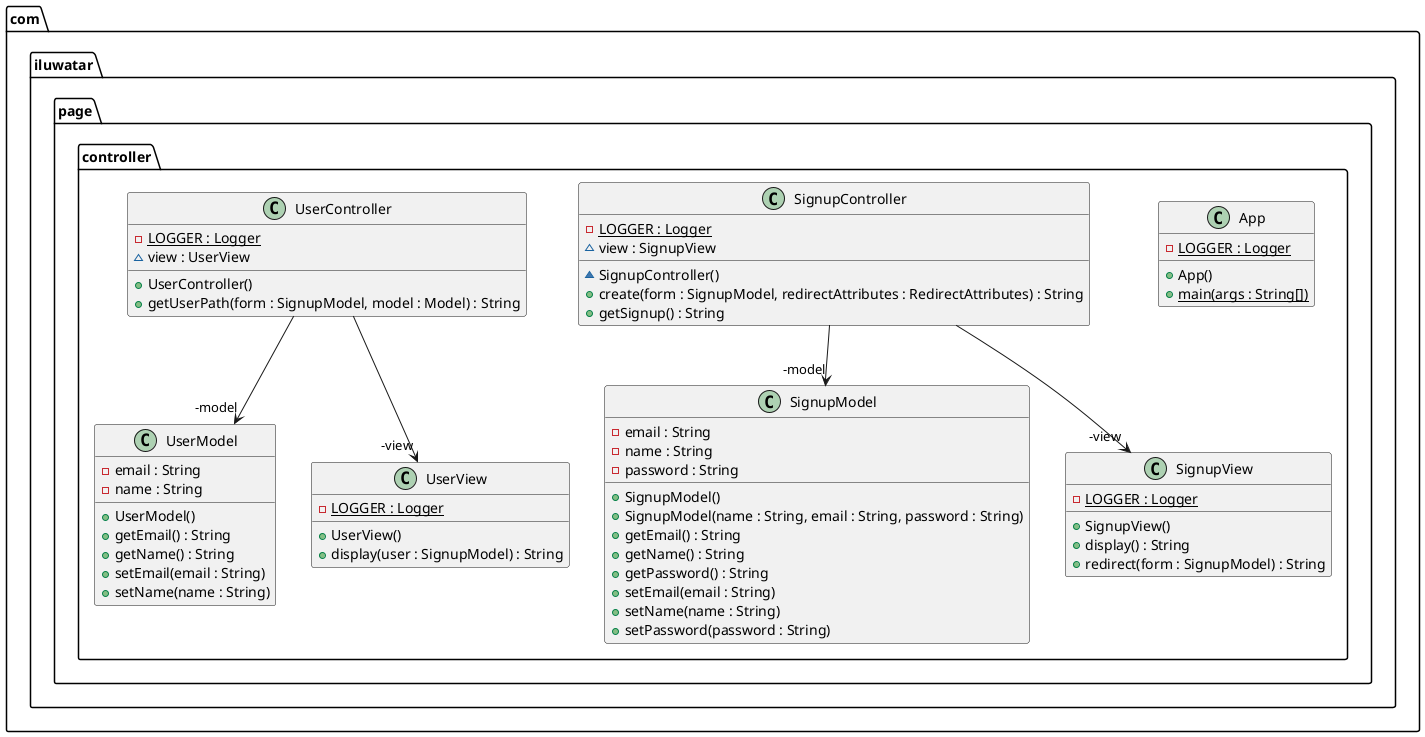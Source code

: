 @startuml
package com.iluwatar.page.controller {
  class App {
    - LOGGER : Logger {static}
    + App()
    + main(args : String[]) {static}
  }
  class SignupController {
    - LOGGER : Logger {static}
    ~ view : SignupView
    ~ SignupController()
    + create(form : SignupModel, redirectAttributes : RedirectAttributes) : String
    + getSignup() : String
  }
  class SignupModel {
    - email : String
    - name : String
    - password : String
    + SignupModel()
    + SignupModel(name : String, email : String, password : String)
    + getEmail() : String
    + getName() : String
    + getPassword() : String
    + setEmail(email : String)
    + setName(name : String)
    + setPassword(password : String)
  }
  class SignupView {
    - LOGGER : Logger {static}
    + SignupView()
    + display() : String
    + redirect(form : SignupModel) : String
  }
  class UserController {
    - LOGGER : Logger {static}
    ~ view : UserView
    + UserController()
    + getUserPath(form : SignupModel, model : Model) : String
  }
  class UserModel {
    - email : String
    - name : String
    + UserModel()
    + getEmail() : String
    + getName() : String
    + setEmail(email : String)
    + setName(name : String)
  }
  class UserView {
    - LOGGER : Logger {static}
    + UserView()
    + display(user : SignupModel) : String
  }
}
UserController -->  "-view" UserView
UserController -->  "-model" UserModel
SignupController -->  "-view" SignupView
SignupController -->  "-model" SignupModel
@enduml